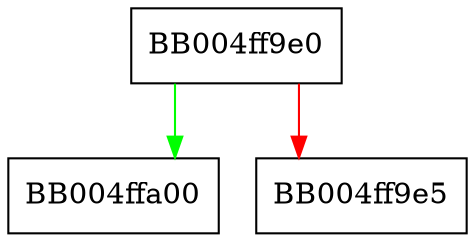 digraph ossl_quic_engine_free {
  node [shape="box"];
  graph [splines=ortho];
  BB004ff9e0 -> BB004ffa00 [color="green"];
  BB004ff9e0 -> BB004ff9e5 [color="red"];
}